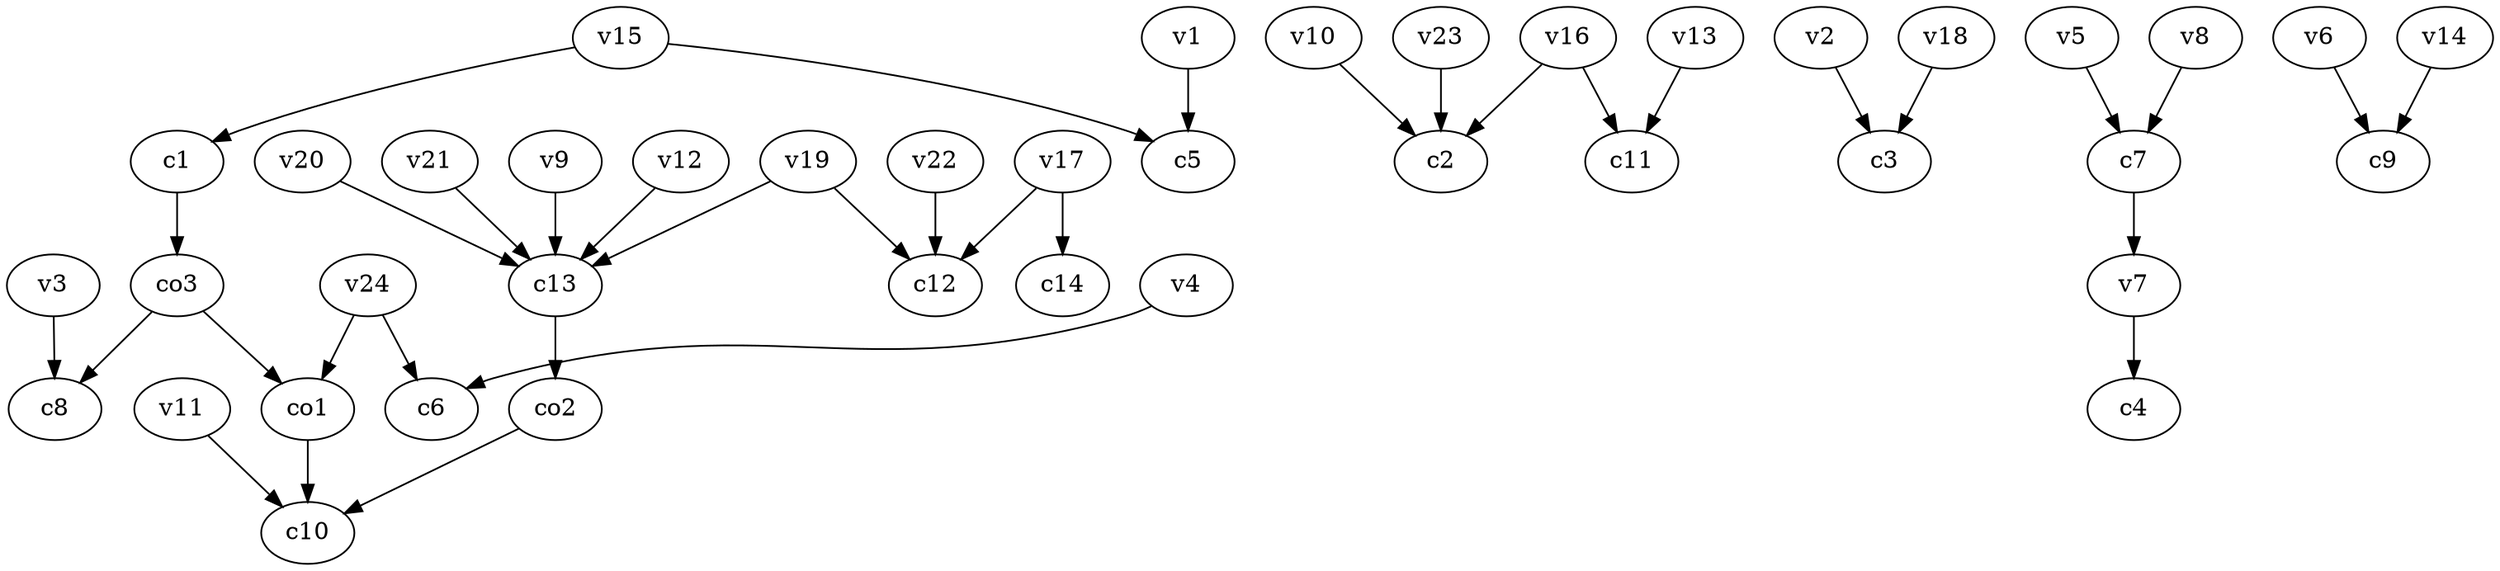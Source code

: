 strict digraph  {
c1;
c2;
c3;
c4;
c5;
c6;
c7;
c8;
c9;
c10;
c11;
c12;
c13;
c14;
v1;
v2;
v3;
v4;
v5;
v6;
v7;
v8;
v9;
v10;
v11;
v12;
v13;
v14;
v15;
v16;
v17;
v18;
v19;
v20;
v21;
v22;
v23;
v24;
co1;
co2;
co3;
c1 -> co3  [weight=1];
c7 -> v7  [weight=1];
c13 -> co2  [weight=1];
v1 -> c5  [weight=1];
v2 -> c3  [weight=1];
v3 -> c8  [weight=1];
v4 -> c6  [weight=1];
v5 -> c7  [weight=1];
v6 -> c9  [weight=1];
v7 -> c4  [weight=1];
v8 -> c7  [weight=1];
v9 -> c13  [weight=1];
v10 -> c2  [weight=1];
v11 -> c10  [weight=1];
v12 -> c13  [weight=1];
v13 -> c11  [weight=1];
v14 -> c9  [weight=1];
v15 -> c5  [weight=1];
v15 -> c1  [weight=1];
v16 -> c2  [weight=1];
v16 -> c11  [weight=1];
v17 -> c14  [weight=1];
v17 -> c12  [weight=1];
v18 -> c3  [weight=1];
v19 -> c12  [weight=1];
v19 -> c13  [weight=1];
v20 -> c13  [weight=1];
v21 -> c13  [weight=1];
v22 -> c12  [weight=1];
v23 -> c2  [weight=1];
v24 -> c6  [weight=1];
v24 -> co1  [weight=1];
co1 -> c10  [weight=1];
co2 -> c10  [weight=1];
co3 -> c8  [weight=1];
co3 -> co1  [weight=1];
}
